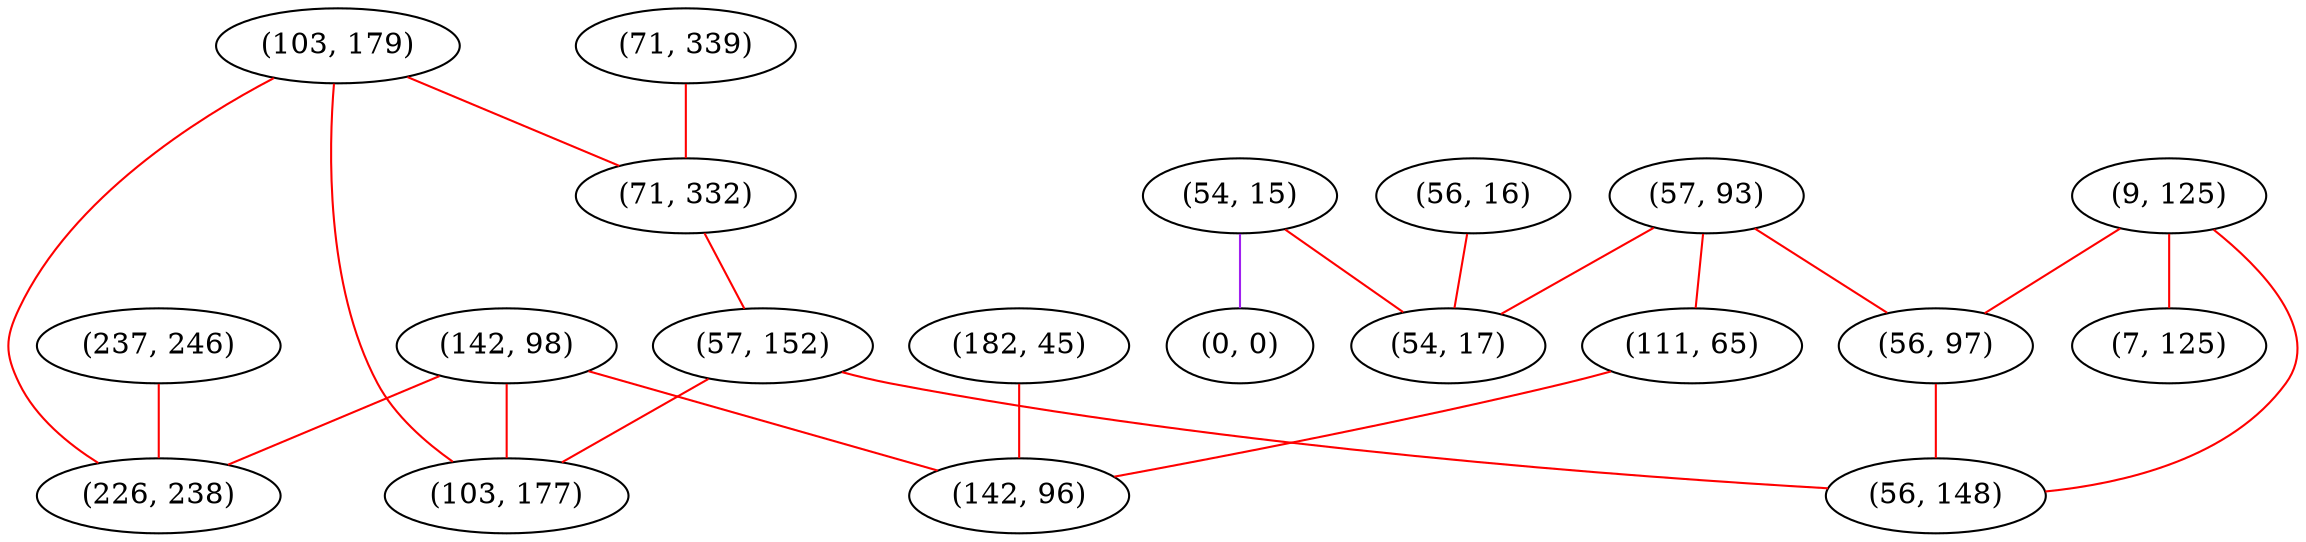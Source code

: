 graph "" {
"(103, 179)";
"(57, 93)";
"(142, 98)";
"(182, 45)";
"(71, 339)";
"(71, 332)";
"(57, 152)";
"(56, 16)";
"(54, 15)";
"(237, 246)";
"(111, 65)";
"(9, 125)";
"(0, 0)";
"(142, 96)";
"(103, 177)";
"(56, 97)";
"(226, 238)";
"(7, 125)";
"(54, 17)";
"(56, 148)";
"(103, 179)" -- "(71, 332)"  [color=red, key=0, weight=1];
"(103, 179)" -- "(226, 238)"  [color=red, key=0, weight=1];
"(103, 179)" -- "(103, 177)"  [color=red, key=0, weight=1];
"(57, 93)" -- "(56, 97)"  [color=red, key=0, weight=1];
"(57, 93)" -- "(54, 17)"  [color=red, key=0, weight=1];
"(57, 93)" -- "(111, 65)"  [color=red, key=0, weight=1];
"(142, 98)" -- "(226, 238)"  [color=red, key=0, weight=1];
"(142, 98)" -- "(142, 96)"  [color=red, key=0, weight=1];
"(142, 98)" -- "(103, 177)"  [color=red, key=0, weight=1];
"(182, 45)" -- "(142, 96)"  [color=red, key=0, weight=1];
"(71, 339)" -- "(71, 332)"  [color=red, key=0, weight=1];
"(71, 332)" -- "(57, 152)"  [color=red, key=0, weight=1];
"(57, 152)" -- "(103, 177)"  [color=red, key=0, weight=1];
"(57, 152)" -- "(56, 148)"  [color=red, key=0, weight=1];
"(56, 16)" -- "(54, 17)"  [color=red, key=0, weight=1];
"(54, 15)" -- "(54, 17)"  [color=red, key=0, weight=1];
"(54, 15)" -- "(0, 0)"  [color=purple, key=0, weight=4];
"(237, 246)" -- "(226, 238)"  [color=red, key=0, weight=1];
"(111, 65)" -- "(142, 96)"  [color=red, key=0, weight=1];
"(9, 125)" -- "(56, 97)"  [color=red, key=0, weight=1];
"(9, 125)" -- "(7, 125)"  [color=red, key=0, weight=1];
"(9, 125)" -- "(56, 148)"  [color=red, key=0, weight=1];
"(56, 97)" -- "(56, 148)"  [color=red, key=0, weight=1];
}
